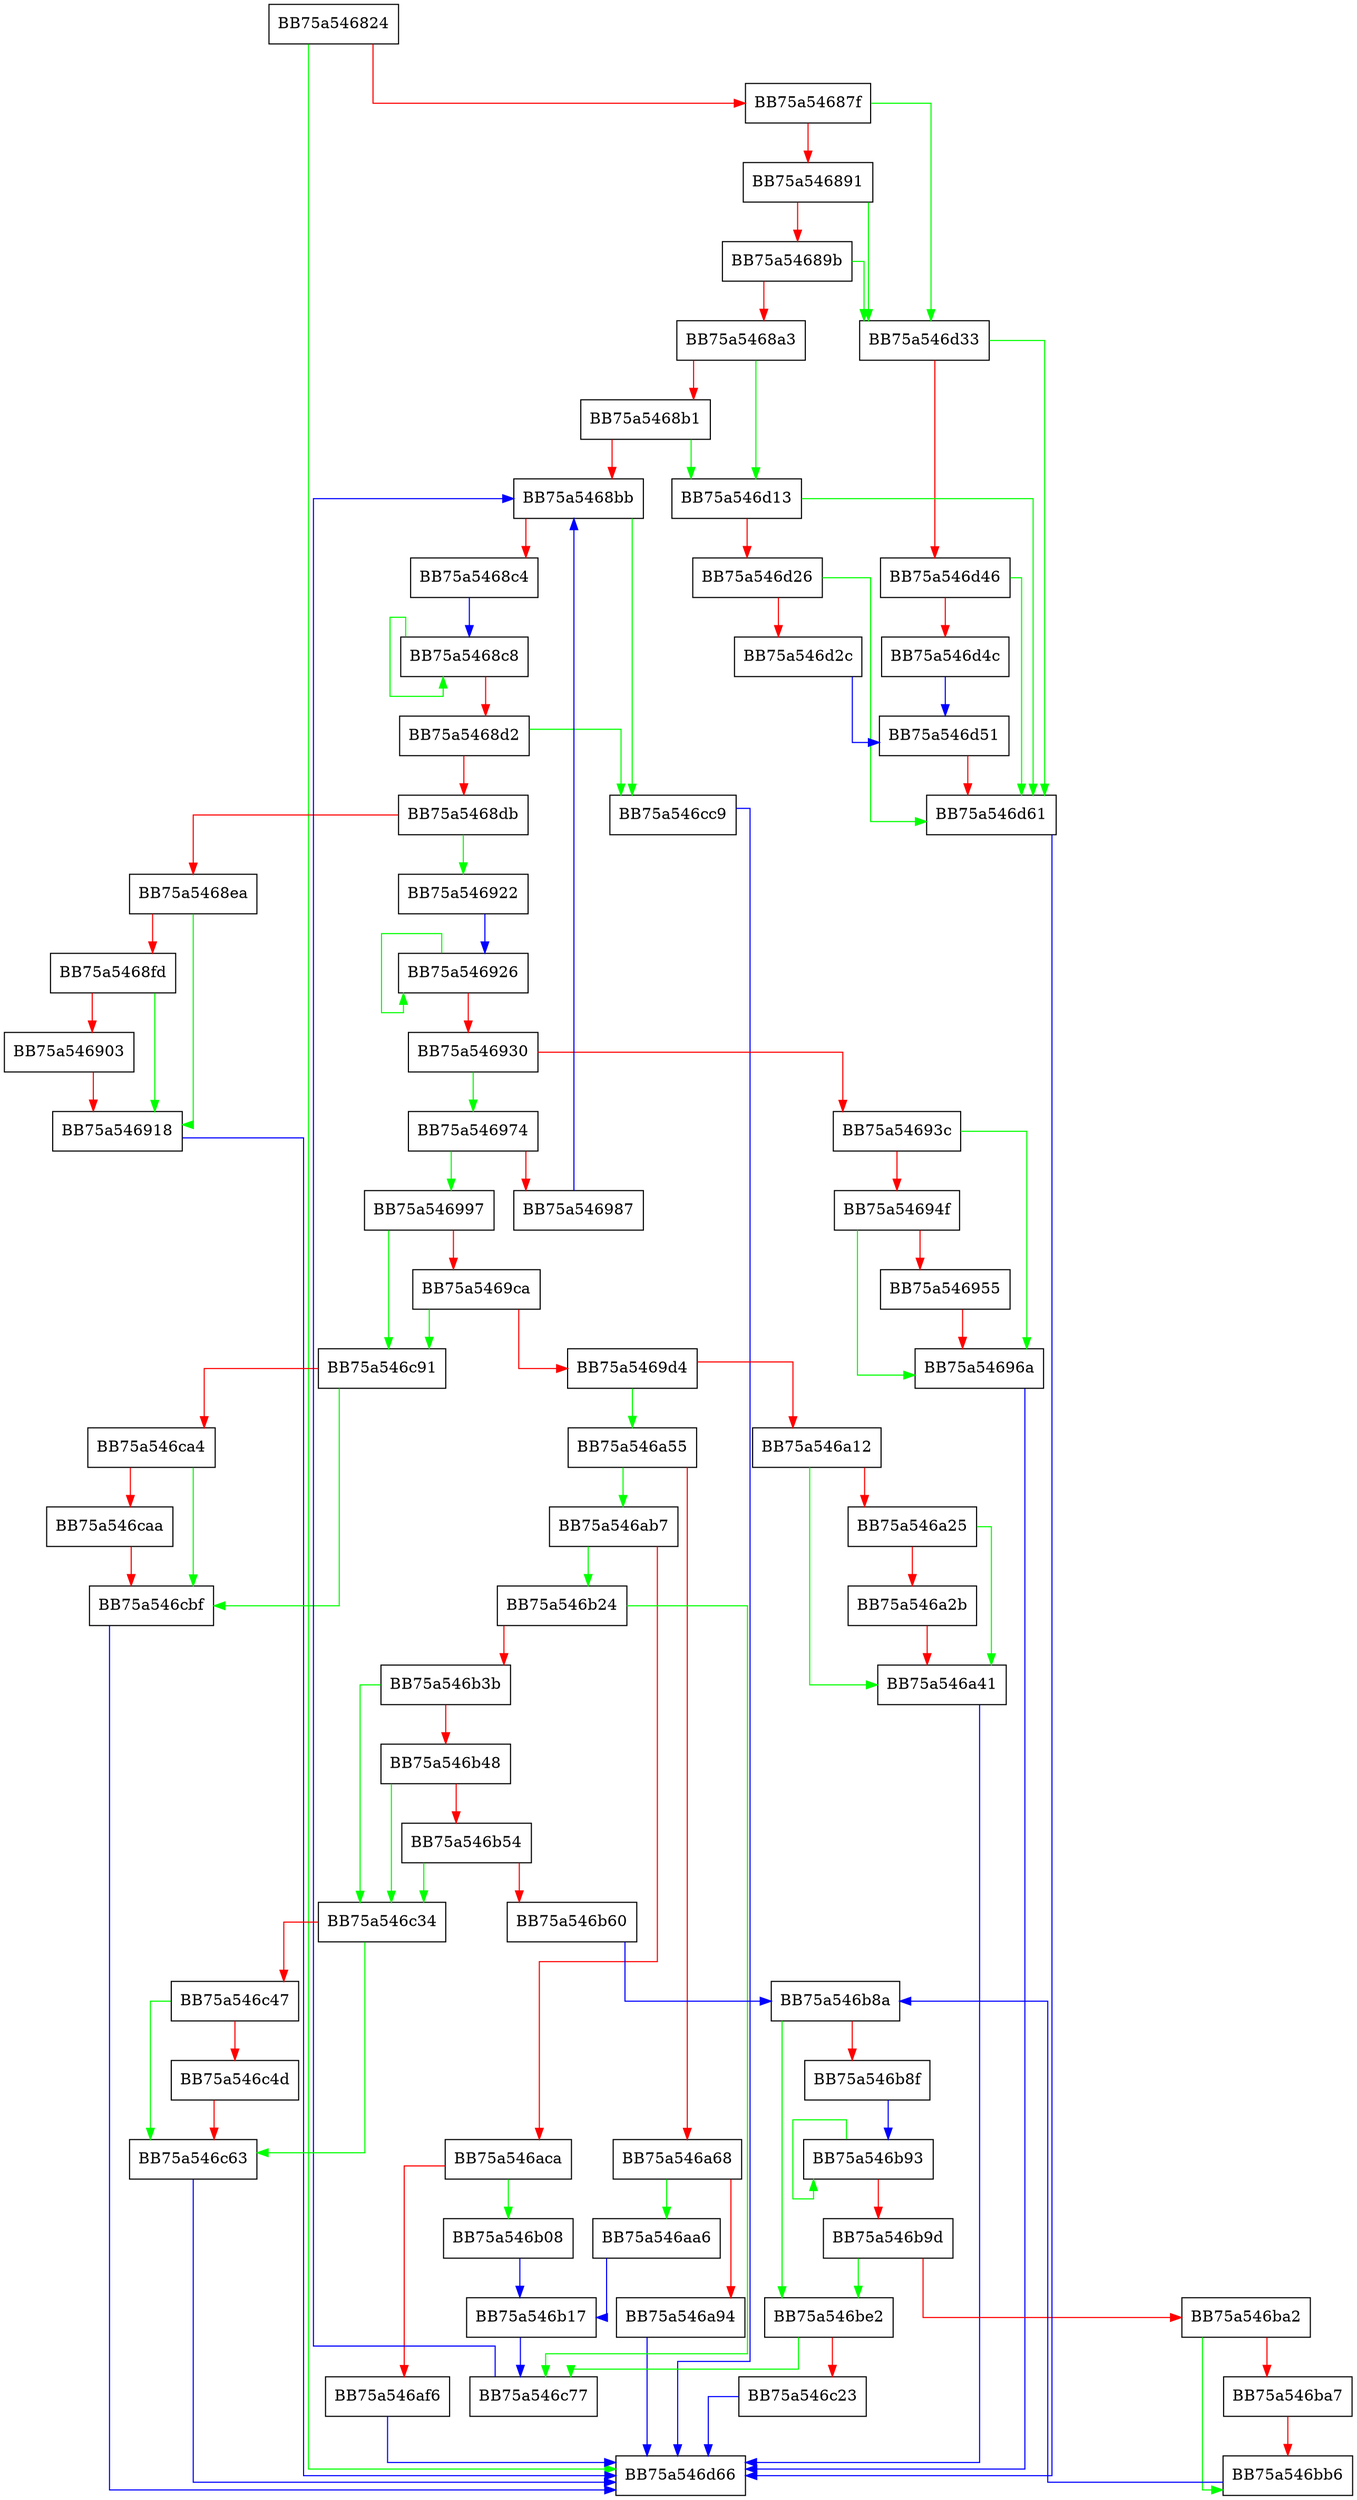 digraph MapAttributesFromEdgeAllBlob {
  node [shape="box"];
  graph [splines=ortho];
  BB75a546824 -> BB75a546d66 [color="green"];
  BB75a546824 -> BB75a54687f [color="red"];
  BB75a54687f -> BB75a546d33 [color="green"];
  BB75a54687f -> BB75a546891 [color="red"];
  BB75a546891 -> BB75a546d33 [color="green"];
  BB75a546891 -> BB75a54689b [color="red"];
  BB75a54689b -> BB75a546d33 [color="green"];
  BB75a54689b -> BB75a5468a3 [color="red"];
  BB75a5468a3 -> BB75a546d13 [color="green"];
  BB75a5468a3 -> BB75a5468b1 [color="red"];
  BB75a5468b1 -> BB75a546d13 [color="green"];
  BB75a5468b1 -> BB75a5468bb [color="red"];
  BB75a5468bb -> BB75a546cc9 [color="green"];
  BB75a5468bb -> BB75a5468c4 [color="red"];
  BB75a5468c4 -> BB75a5468c8 [color="blue"];
  BB75a5468c8 -> BB75a5468c8 [color="green"];
  BB75a5468c8 -> BB75a5468d2 [color="red"];
  BB75a5468d2 -> BB75a546cc9 [color="green"];
  BB75a5468d2 -> BB75a5468db [color="red"];
  BB75a5468db -> BB75a546922 [color="green"];
  BB75a5468db -> BB75a5468ea [color="red"];
  BB75a5468ea -> BB75a546918 [color="green"];
  BB75a5468ea -> BB75a5468fd [color="red"];
  BB75a5468fd -> BB75a546918 [color="green"];
  BB75a5468fd -> BB75a546903 [color="red"];
  BB75a546903 -> BB75a546918 [color="red"];
  BB75a546918 -> BB75a546d66 [color="blue"];
  BB75a546922 -> BB75a546926 [color="blue"];
  BB75a546926 -> BB75a546926 [color="green"];
  BB75a546926 -> BB75a546930 [color="red"];
  BB75a546930 -> BB75a546974 [color="green"];
  BB75a546930 -> BB75a54693c [color="red"];
  BB75a54693c -> BB75a54696a [color="green"];
  BB75a54693c -> BB75a54694f [color="red"];
  BB75a54694f -> BB75a54696a [color="green"];
  BB75a54694f -> BB75a546955 [color="red"];
  BB75a546955 -> BB75a54696a [color="red"];
  BB75a54696a -> BB75a546d66 [color="blue"];
  BB75a546974 -> BB75a546997 [color="green"];
  BB75a546974 -> BB75a546987 [color="red"];
  BB75a546987 -> BB75a5468bb [color="blue"];
  BB75a546997 -> BB75a546c91 [color="green"];
  BB75a546997 -> BB75a5469ca [color="red"];
  BB75a5469ca -> BB75a546c91 [color="green"];
  BB75a5469ca -> BB75a5469d4 [color="red"];
  BB75a5469d4 -> BB75a546a55 [color="green"];
  BB75a5469d4 -> BB75a546a12 [color="red"];
  BB75a546a12 -> BB75a546a41 [color="green"];
  BB75a546a12 -> BB75a546a25 [color="red"];
  BB75a546a25 -> BB75a546a41 [color="green"];
  BB75a546a25 -> BB75a546a2b [color="red"];
  BB75a546a2b -> BB75a546a41 [color="red"];
  BB75a546a41 -> BB75a546d66 [color="blue"];
  BB75a546a55 -> BB75a546ab7 [color="green"];
  BB75a546a55 -> BB75a546a68 [color="red"];
  BB75a546a68 -> BB75a546aa6 [color="green"];
  BB75a546a68 -> BB75a546a94 [color="red"];
  BB75a546a94 -> BB75a546d66 [color="blue"];
  BB75a546aa6 -> BB75a546b17 [color="blue"];
  BB75a546ab7 -> BB75a546b24 [color="green"];
  BB75a546ab7 -> BB75a546aca [color="red"];
  BB75a546aca -> BB75a546b08 [color="green"];
  BB75a546aca -> BB75a546af6 [color="red"];
  BB75a546af6 -> BB75a546d66 [color="blue"];
  BB75a546b08 -> BB75a546b17 [color="blue"];
  BB75a546b17 -> BB75a546c77 [color="blue"];
  BB75a546b24 -> BB75a546c77 [color="green"];
  BB75a546b24 -> BB75a546b3b [color="red"];
  BB75a546b3b -> BB75a546c34 [color="green"];
  BB75a546b3b -> BB75a546b48 [color="red"];
  BB75a546b48 -> BB75a546c34 [color="green"];
  BB75a546b48 -> BB75a546b54 [color="red"];
  BB75a546b54 -> BB75a546c34 [color="green"];
  BB75a546b54 -> BB75a546b60 [color="red"];
  BB75a546b60 -> BB75a546b8a [color="blue"];
  BB75a546b8a -> BB75a546be2 [color="green"];
  BB75a546b8a -> BB75a546b8f [color="red"];
  BB75a546b8f -> BB75a546b93 [color="blue"];
  BB75a546b93 -> BB75a546b93 [color="green"];
  BB75a546b93 -> BB75a546b9d [color="red"];
  BB75a546b9d -> BB75a546be2 [color="green"];
  BB75a546b9d -> BB75a546ba2 [color="red"];
  BB75a546ba2 -> BB75a546bb6 [color="green"];
  BB75a546ba2 -> BB75a546ba7 [color="red"];
  BB75a546ba7 -> BB75a546bb6 [color="red"];
  BB75a546bb6 -> BB75a546b8a [color="blue"];
  BB75a546be2 -> BB75a546c77 [color="green"];
  BB75a546be2 -> BB75a546c23 [color="red"];
  BB75a546c23 -> BB75a546d66 [color="blue"];
  BB75a546c34 -> BB75a546c63 [color="green"];
  BB75a546c34 -> BB75a546c47 [color="red"];
  BB75a546c47 -> BB75a546c63 [color="green"];
  BB75a546c47 -> BB75a546c4d [color="red"];
  BB75a546c4d -> BB75a546c63 [color="red"];
  BB75a546c63 -> BB75a546d66 [color="blue"];
  BB75a546c77 -> BB75a5468bb [color="blue"];
  BB75a546c91 -> BB75a546cbf [color="green"];
  BB75a546c91 -> BB75a546ca4 [color="red"];
  BB75a546ca4 -> BB75a546cbf [color="green"];
  BB75a546ca4 -> BB75a546caa [color="red"];
  BB75a546caa -> BB75a546cbf [color="red"];
  BB75a546cbf -> BB75a546d66 [color="blue"];
  BB75a546cc9 -> BB75a546d66 [color="blue"];
  BB75a546d13 -> BB75a546d61 [color="green"];
  BB75a546d13 -> BB75a546d26 [color="red"];
  BB75a546d26 -> BB75a546d61 [color="green"];
  BB75a546d26 -> BB75a546d2c [color="red"];
  BB75a546d2c -> BB75a546d51 [color="blue"];
  BB75a546d33 -> BB75a546d61 [color="green"];
  BB75a546d33 -> BB75a546d46 [color="red"];
  BB75a546d46 -> BB75a546d61 [color="green"];
  BB75a546d46 -> BB75a546d4c [color="red"];
  BB75a546d4c -> BB75a546d51 [color="blue"];
  BB75a546d51 -> BB75a546d61 [color="red"];
  BB75a546d61 -> BB75a546d66 [color="blue"];
}